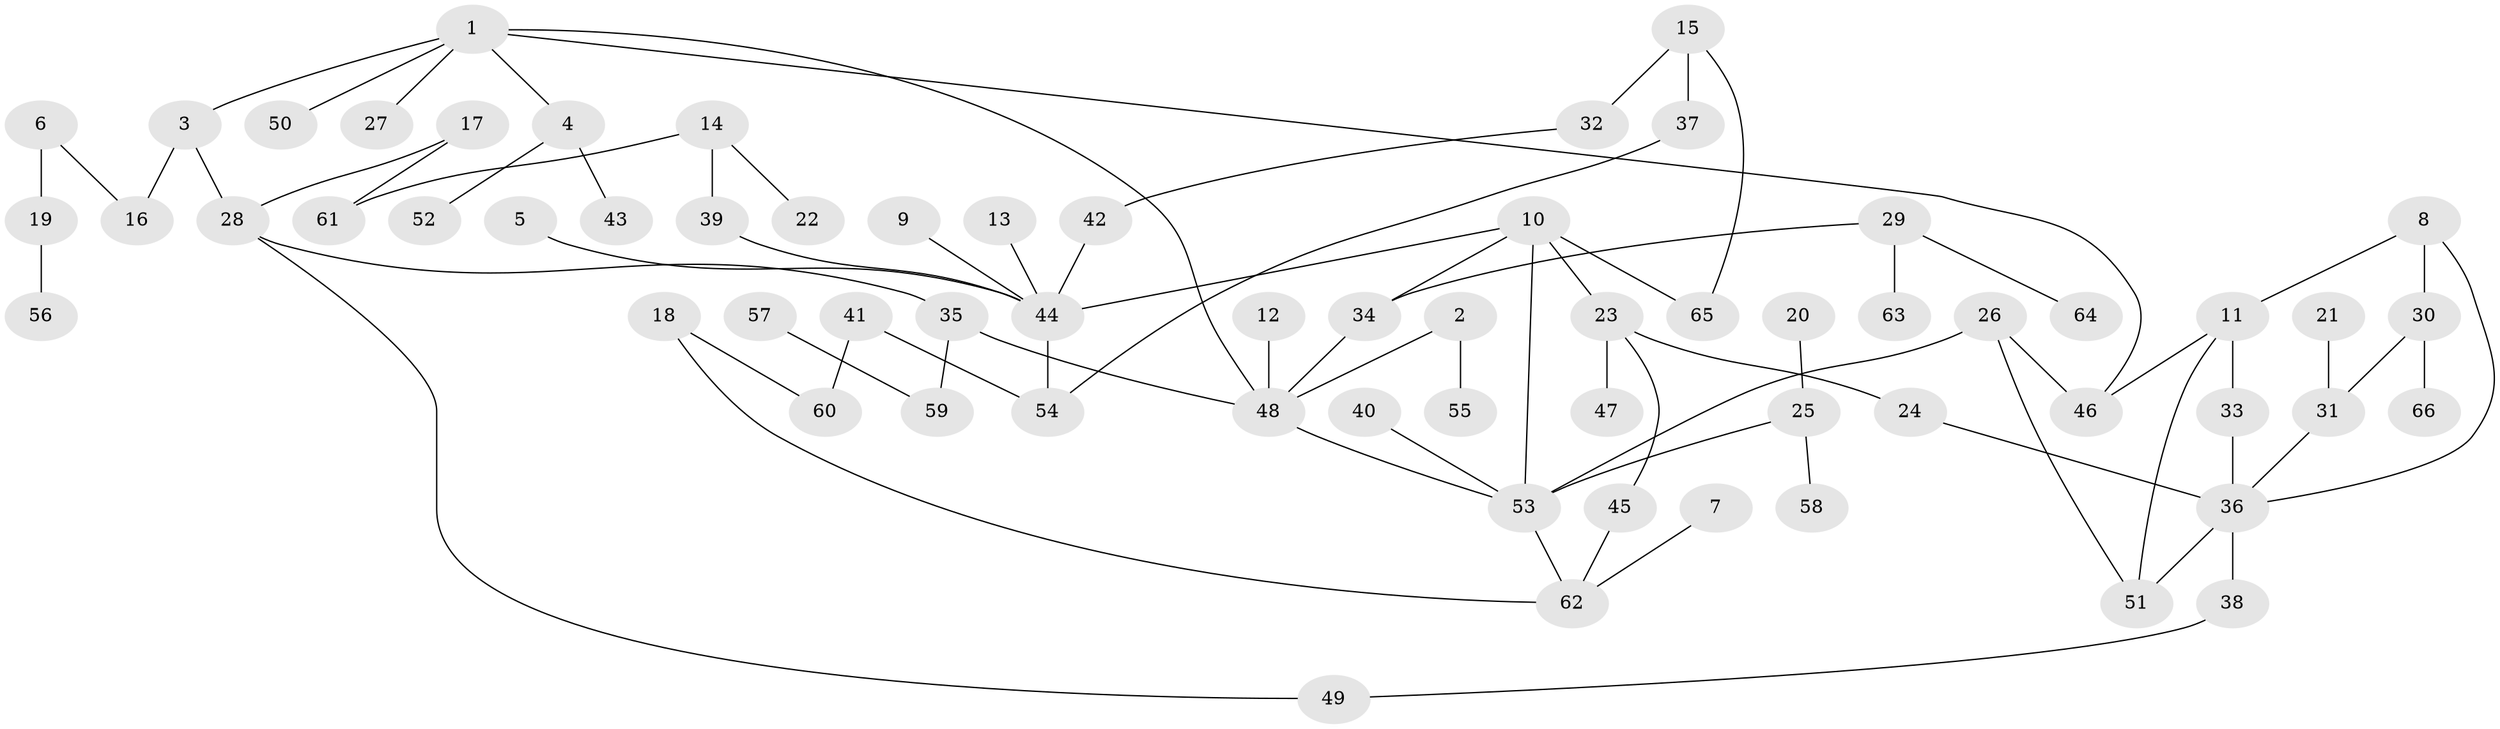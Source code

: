// original degree distribution, {6: 0.01834862385321101, 7: 0.027522935779816515, 5: 0.027522935779816515, 2: 0.2018348623853211, 3: 0.2018348623853211, 8: 0.009174311926605505, 4: 0.07339449541284404, 1: 0.44036697247706424}
// Generated by graph-tools (version 1.1) at 2025/36/03/04/25 23:36:12]
// undirected, 66 vertices, 79 edges
graph export_dot {
  node [color=gray90,style=filled];
  1;
  2;
  3;
  4;
  5;
  6;
  7;
  8;
  9;
  10;
  11;
  12;
  13;
  14;
  15;
  16;
  17;
  18;
  19;
  20;
  21;
  22;
  23;
  24;
  25;
  26;
  27;
  28;
  29;
  30;
  31;
  32;
  33;
  34;
  35;
  36;
  37;
  38;
  39;
  40;
  41;
  42;
  43;
  44;
  45;
  46;
  47;
  48;
  49;
  50;
  51;
  52;
  53;
  54;
  55;
  56;
  57;
  58;
  59;
  60;
  61;
  62;
  63;
  64;
  65;
  66;
  1 -- 3 [weight=1.0];
  1 -- 4 [weight=1.0];
  1 -- 27 [weight=1.0];
  1 -- 46 [weight=1.0];
  1 -- 48 [weight=1.0];
  1 -- 50 [weight=1.0];
  2 -- 48 [weight=1.0];
  2 -- 55 [weight=1.0];
  3 -- 16 [weight=1.0];
  3 -- 28 [weight=1.0];
  4 -- 43 [weight=1.0];
  4 -- 52 [weight=1.0];
  5 -- 44 [weight=1.0];
  6 -- 16 [weight=1.0];
  6 -- 19 [weight=2.0];
  7 -- 62 [weight=1.0];
  8 -- 11 [weight=1.0];
  8 -- 30 [weight=1.0];
  8 -- 36 [weight=1.0];
  9 -- 44 [weight=1.0];
  10 -- 23 [weight=1.0];
  10 -- 34 [weight=1.0];
  10 -- 44 [weight=1.0];
  10 -- 53 [weight=1.0];
  10 -- 65 [weight=1.0];
  11 -- 33 [weight=1.0];
  11 -- 46 [weight=1.0];
  11 -- 51 [weight=1.0];
  12 -- 48 [weight=1.0];
  13 -- 44 [weight=1.0];
  14 -- 22 [weight=1.0];
  14 -- 39 [weight=1.0];
  14 -- 61 [weight=1.0];
  15 -- 32 [weight=1.0];
  15 -- 37 [weight=1.0];
  15 -- 65 [weight=1.0];
  17 -- 28 [weight=1.0];
  17 -- 61 [weight=1.0];
  18 -- 60 [weight=1.0];
  18 -- 62 [weight=1.0];
  19 -- 56 [weight=1.0];
  20 -- 25 [weight=1.0];
  21 -- 31 [weight=1.0];
  23 -- 24 [weight=1.0];
  23 -- 45 [weight=1.0];
  23 -- 47 [weight=1.0];
  24 -- 36 [weight=1.0];
  25 -- 53 [weight=1.0];
  25 -- 58 [weight=1.0];
  26 -- 46 [weight=1.0];
  26 -- 51 [weight=1.0];
  26 -- 53 [weight=1.0];
  28 -- 35 [weight=1.0];
  28 -- 49 [weight=1.0];
  29 -- 34 [weight=1.0];
  29 -- 63 [weight=1.0];
  29 -- 64 [weight=1.0];
  30 -- 31 [weight=1.0];
  30 -- 66 [weight=1.0];
  31 -- 36 [weight=1.0];
  32 -- 42 [weight=1.0];
  33 -- 36 [weight=1.0];
  34 -- 48 [weight=1.0];
  35 -- 48 [weight=1.0];
  35 -- 59 [weight=1.0];
  36 -- 38 [weight=1.0];
  36 -- 51 [weight=1.0];
  37 -- 54 [weight=1.0];
  38 -- 49 [weight=1.0];
  39 -- 44 [weight=1.0];
  40 -- 53 [weight=1.0];
  41 -- 54 [weight=1.0];
  41 -- 60 [weight=1.0];
  42 -- 44 [weight=1.0];
  44 -- 54 [weight=1.0];
  45 -- 62 [weight=1.0];
  48 -- 53 [weight=1.0];
  53 -- 62 [weight=1.0];
  57 -- 59 [weight=1.0];
}
